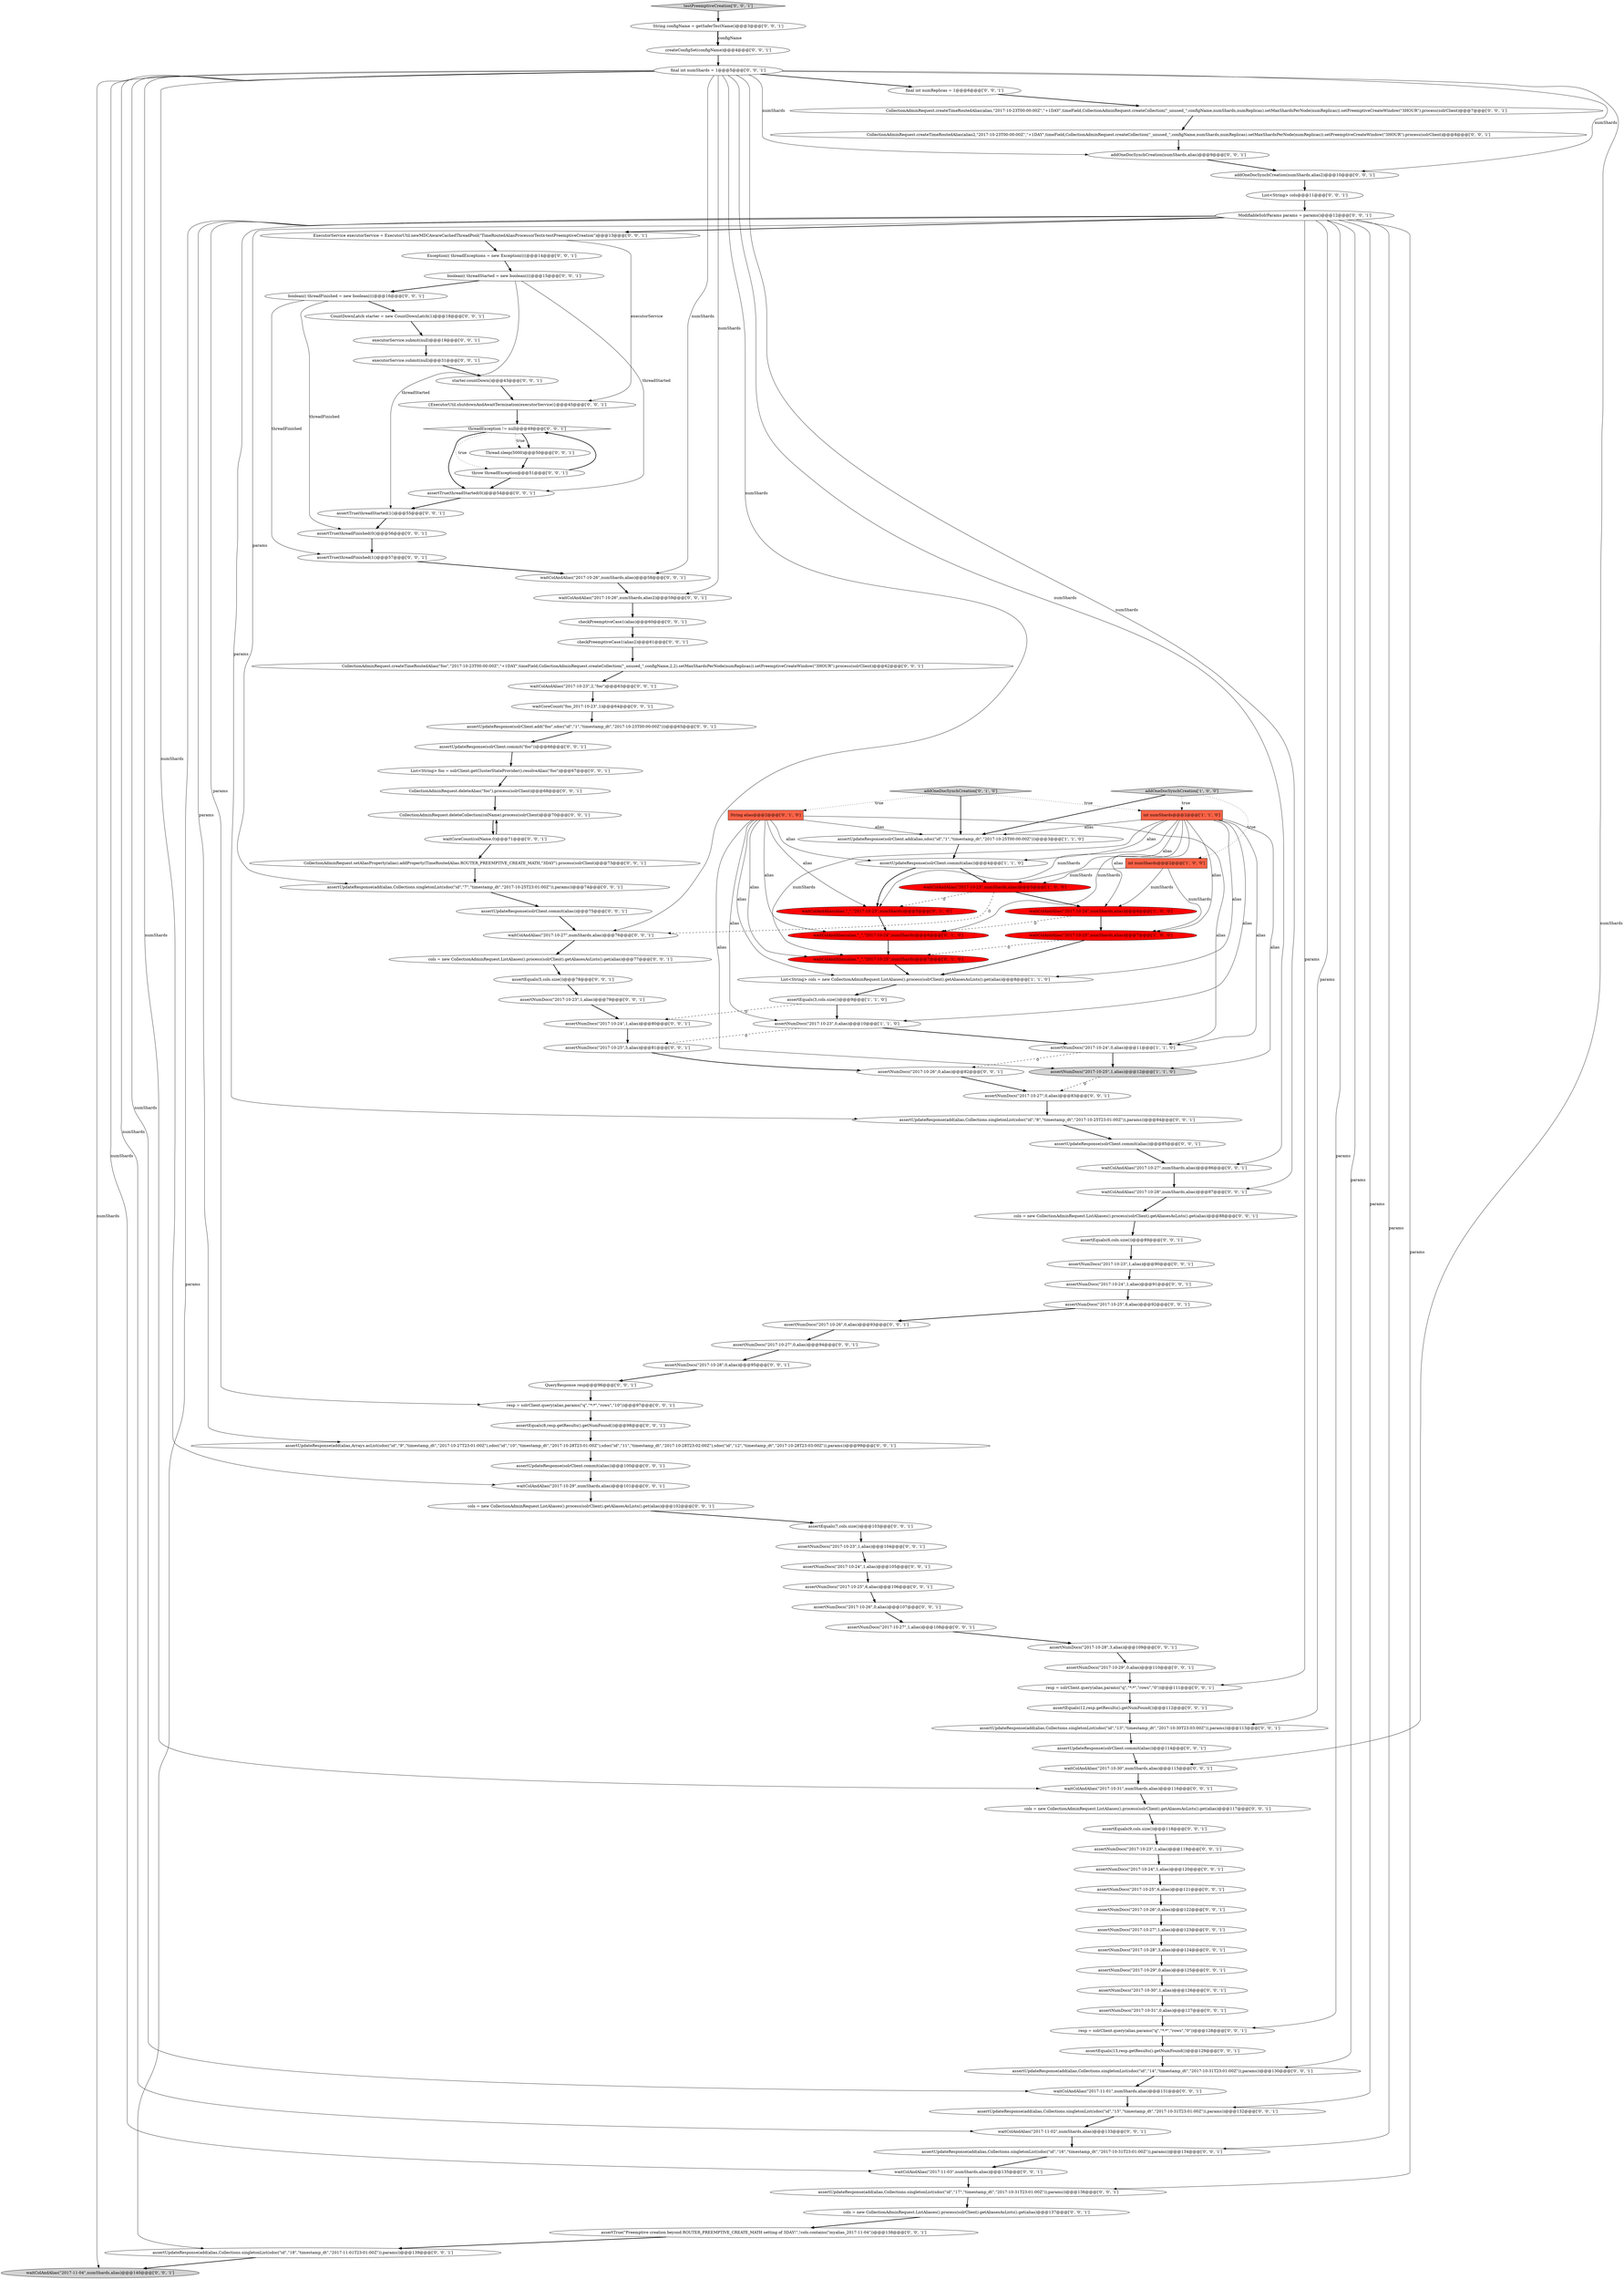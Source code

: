 digraph {
6 [style = filled, label = "waitColAndAlias(\"2017-10-24\",numShards,alias)@@@6@@@['1', '0', '0']", fillcolor = red, shape = ellipse image = "AAA1AAABBB1BBB"];
12 [style = filled, label = "assertUpdateResponse(solrClient.add(alias,sdoc(\"id\",\"1\",\"timestamp_dt\",\"2017-10-25T00:00:00Z\")))@@@3@@@['1', '1', '0']", fillcolor = white, shape = ellipse image = "AAA0AAABBB1BBB"];
44 [style = filled, label = "waitCoreCount(colName,0)@@@71@@@['0', '0', '1']", fillcolor = white, shape = ellipse image = "AAA0AAABBB3BBB"];
0 [style = filled, label = "waitColAndAlias(\"2017-10-25\",numShards,alias)@@@7@@@['1', '0', '0']", fillcolor = red, shape = ellipse image = "AAA1AAABBB1BBB"];
83 [style = filled, label = "assertNumDocs(\"2017-10-23\",1,alias)@@@79@@@['0', '0', '1']", fillcolor = white, shape = ellipse image = "AAA0AAABBB3BBB"];
101 [style = filled, label = "starter.countDown()@@@43@@@['0', '0', '1']", fillcolor = white, shape = ellipse image = "AAA0AAABBB3BBB"];
19 [style = filled, label = "assertTrue(threadFinished(0()@@@56@@@['0', '0', '1']", fillcolor = white, shape = ellipse image = "AAA0AAABBB3BBB"];
121 [style = filled, label = "assertTrue(threadFinished(1()@@@57@@@['0', '0', '1']", fillcolor = white, shape = ellipse image = "AAA0AAABBB3BBB"];
104 [style = filled, label = "assertUpdateResponse(add(alias,Collections.singletonList(sdoc(\"id\",\"16\",\"timestamp_dt\",\"2017-10-31T23:01:00Z\")),params))@@@134@@@['0', '0', '1']", fillcolor = white, shape = ellipse image = "AAA0AAABBB3BBB"];
95 [style = filled, label = "assertTrue(threadStarted(1()@@@55@@@['0', '0', '1']", fillcolor = white, shape = ellipse image = "AAA0AAABBB3BBB"];
119 [style = filled, label = "assertEquals(6,cols.size())@@@89@@@['0', '0', '1']", fillcolor = white, shape = ellipse image = "AAA0AAABBB3BBB"];
5 [style = filled, label = "int numShards@@@2@@@['1', '0', '0']", fillcolor = tomato, shape = box image = "AAA0AAABBB1BBB"];
24 [style = filled, label = "cols = new CollectionAdminRequest.ListAliases().process(solrClient).getAliasesAsLists().get(alias)@@@77@@@['0', '0', '1']", fillcolor = white, shape = ellipse image = "AAA0AAABBB3BBB"];
88 [style = filled, label = "waitColAndAlias(\"2017-10-31\",numShards,alias)@@@116@@@['0', '0', '1']", fillcolor = white, shape = ellipse image = "AAA0AAABBB3BBB"];
78 [style = filled, label = "ModifiableSolrParams params = params()@@@12@@@['0', '0', '1']", fillcolor = white, shape = ellipse image = "AAA0AAABBB3BBB"];
29 [style = filled, label = "assertNumDocs(\"2017-10-23\",1,alias)@@@119@@@['0', '0', '1']", fillcolor = white, shape = ellipse image = "AAA0AAABBB3BBB"];
51 [style = filled, label = "assertNumDocs(\"2017-10-26\",0,alias)@@@93@@@['0', '0', '1']", fillcolor = white, shape = ellipse image = "AAA0AAABBB3BBB"];
14 [style = filled, label = "String alias@@@2@@@['0', '1', '0']", fillcolor = tomato, shape = box image = "AAA0AAABBB2BBB"];
8 [style = filled, label = "assertUpdateResponse(solrClient.commit(alias))@@@4@@@['1', '1', '0']", fillcolor = white, shape = ellipse image = "AAA0AAABBB1BBB"];
39 [style = filled, label = "resp = solrClient.query(alias,params(\"q\",\"*:*\",\"rows\",\"0\"))@@@128@@@['0', '0', '1']", fillcolor = white, shape = ellipse image = "AAA0AAABBB3BBB"];
123 [style = filled, label = "assertNumDocs(\"2017-10-24\",1,alias)@@@91@@@['0', '0', '1']", fillcolor = white, shape = ellipse image = "AAA0AAABBB3BBB"];
4 [style = filled, label = "assertNumDocs(\"2017-10-24\",0,alias)@@@11@@@['1', '1', '0']", fillcolor = white, shape = ellipse image = "AAA0AAABBB1BBB"];
73 [style = filled, label = "{ExecutorUtil.shutdownAndAwaitTermination(executorService)}@@@45@@@['0', '0', '1']", fillcolor = white, shape = ellipse image = "AAA0AAABBB3BBB"];
68 [style = filled, label = "waitCoreCount(\"foo_2017-10-23\",1)@@@64@@@['0', '0', '1']", fillcolor = white, shape = ellipse image = "AAA0AAABBB3BBB"];
80 [style = filled, label = "resp = solrClient.query(alias,params(\"q\",\"*:*\",\"rows\",\"10\"))@@@97@@@['0', '0', '1']", fillcolor = white, shape = ellipse image = "AAA0AAABBB3BBB"];
53 [style = filled, label = "waitColAndAlias(\"2017-10-27\",numShards,alias)@@@86@@@['0', '0', '1']", fillcolor = white, shape = ellipse image = "AAA0AAABBB3BBB"];
117 [style = filled, label = "CollectionAdminRequest.createTimeRoutedAlias(alias2,\"2017-10-23T00:00:00Z\",\"+1DAY\",timeField,CollectionAdminRequest.createCollection(\"_unused_\",configName,numShards,numReplicas).setMaxShardsPerNode(numReplicas)).setPreemptiveCreateWindow(\"3HOUR\").process(solrClient)@@@8@@@['0', '0', '1']", fillcolor = white, shape = ellipse image = "AAA0AAABBB3BBB"];
43 [style = filled, label = "List<String> cols@@@11@@@['0', '0', '1']", fillcolor = white, shape = ellipse image = "AAA0AAABBB3BBB"];
79 [style = filled, label = "CountDownLatch starter = new CountDownLatch(1)@@@18@@@['0', '0', '1']", fillcolor = white, shape = ellipse image = "AAA0AAABBB3BBB"];
7 [style = filled, label = "int numShards@@@2@@@['1', '1', '0']", fillcolor = tomato, shape = box image = "AAA0AAABBB1BBB"];
87 [style = filled, label = "assertNumDocs(\"2017-10-26\",0,alias)@@@107@@@['0', '0', '1']", fillcolor = white, shape = ellipse image = "AAA0AAABBB3BBB"];
91 [style = filled, label = "List<String> foo = solrClient.getClusterStateProvider().resolveAlias(\"foo\")@@@67@@@['0', '0', '1']", fillcolor = white, shape = ellipse image = "AAA0AAABBB3BBB"];
124 [style = filled, label = "assertNumDocs(\"2017-10-27\",1,alias)@@@123@@@['0', '0', '1']", fillcolor = white, shape = ellipse image = "AAA0AAABBB3BBB"];
71 [style = filled, label = "assertEquals(13,resp.getResults().getNumFound())@@@129@@@['0', '0', '1']", fillcolor = white, shape = ellipse image = "AAA0AAABBB3BBB"];
92 [style = filled, label = "cols = new CollectionAdminRequest.ListAliases().process(solrClient).getAliasesAsLists().get(alias)@@@137@@@['0', '0', '1']", fillcolor = white, shape = ellipse image = "AAA0AAABBB3BBB"];
9 [style = filled, label = "assertNumDocs(\"2017-10-23\",0,alias)@@@10@@@['1', '1', '0']", fillcolor = white, shape = ellipse image = "AAA0AAABBB1BBB"];
112 [style = filled, label = "assertNumDocs(\"2017-10-26\",0,alias)@@@122@@@['0', '0', '1']", fillcolor = white, shape = ellipse image = "AAA0AAABBB3BBB"];
16 [style = filled, label = "waitColAndAlias(alias,\"_\",\"2017-10-24\",numShards)@@@6@@@['0', '1', '0']", fillcolor = red, shape = ellipse image = "AAA1AAABBB2BBB"];
28 [style = filled, label = "waitColAndAlias(\"2017-11-04\",numShards,alias)@@@140@@@['0', '0', '1']", fillcolor = lightgray, shape = ellipse image = "AAA0AAABBB3BBB"];
56 [style = filled, label = "assertNumDocs(\"2017-10-27\",0,alias)@@@83@@@['0', '0', '1']", fillcolor = white, shape = ellipse image = "AAA0AAABBB3BBB"];
10 [style = filled, label = "assertEquals(3,cols.size())@@@9@@@['1', '1', '0']", fillcolor = white, shape = ellipse image = "AAA0AAABBB1BBB"];
99 [style = filled, label = "assertNumDocs(\"2017-10-23\",1,alias)@@@104@@@['0', '0', '1']", fillcolor = white, shape = ellipse image = "AAA0AAABBB3BBB"];
100 [style = filled, label = "assertUpdateResponse(add(alias,Collections.singletonList(sdoc(\"id\",\"17\",\"timestamp_dt\",\"2017-10-31T23:01:00Z\")),params))@@@136@@@['0', '0', '1']", fillcolor = white, shape = ellipse image = "AAA0AAABBB3BBB"];
82 [style = filled, label = "assertUpdateResponse(solrClient.add(\"foo\",sdoc(\"id\",\"1\",\"timestamp_dt\",\"2017-10-23T00:00:00Z\")))@@@65@@@['0', '0', '1']", fillcolor = white, shape = ellipse image = "AAA0AAABBB3BBB"];
114 [style = filled, label = "Exception(( threadExceptions = new Exception((((@@@14@@@['0', '0', '1']", fillcolor = white, shape = ellipse image = "AAA0AAABBB3BBB"];
120 [style = filled, label = "assertEquals(7,cols.size())@@@103@@@['0', '0', '1']", fillcolor = white, shape = ellipse image = "AAA0AAABBB3BBB"];
38 [style = filled, label = "QueryResponse resp@@@96@@@['0', '0', '1']", fillcolor = white, shape = ellipse image = "AAA0AAABBB3BBB"];
93 [style = filled, label = "addOneDocSynchCreation(numShards,alias)@@@9@@@['0', '0', '1']", fillcolor = white, shape = ellipse image = "AAA0AAABBB3BBB"];
106 [style = filled, label = "assertUpdateResponse(solrClient.commit(\"foo\"))@@@66@@@['0', '0', '1']", fillcolor = white, shape = ellipse image = "AAA0AAABBB3BBB"];
26 [style = filled, label = "checkPreemptiveCase1(alias2)@@@61@@@['0', '0', '1']", fillcolor = white, shape = ellipse image = "AAA0AAABBB3BBB"];
115 [style = filled, label = "CollectionAdminRequest.deleteCollection(colName).process(solrClient)@@@70@@@['0', '0', '1']", fillcolor = white, shape = ellipse image = "AAA0AAABBB3BBB"];
84 [style = filled, label = "assertUpdateResponse(add(alias,Collections.singletonList(sdoc(\"id\",\"7\",\"timestamp_dt\",\"2017-10-25T23:01:00Z\")),params))@@@74@@@['0', '0', '1']", fillcolor = white, shape = ellipse image = "AAA0AAABBB3BBB"];
21 [style = filled, label = "executorService.submit(null)@@@19@@@['0', '0', '1']", fillcolor = white, shape = ellipse image = "AAA0AAABBB3BBB"];
49 [style = filled, label = "assertEquals(5,cols.size())@@@78@@@['0', '0', '1']", fillcolor = white, shape = ellipse image = "AAA0AAABBB3BBB"];
20 [style = filled, label = "ExecutorService executorService = ExecutorUtil.newMDCAwareCachedThreadPool(\"TimeRoutedAliasProcessorTestx-testPreemptiveCreation\")@@@13@@@['0', '0', '1']", fillcolor = white, shape = ellipse image = "AAA0AAABBB3BBB"];
90 [style = filled, label = "assertUpdateResponse(solrClient.commit(alias))@@@75@@@['0', '0', '1']", fillcolor = white, shape = ellipse image = "AAA0AAABBB3BBB"];
109 [style = filled, label = "CollectionAdminRequest.createTimeRoutedAlias(alias,\"2017-10-23T00:00:00Z\",\"+1DAY\",timeField,CollectionAdminRequest.createCollection(\"_unused_\",configName,numShards,numReplicas).setMaxShardsPerNode(numReplicas)).setPreemptiveCreateWindow(\"3HOUR\").process(solrClient)@@@7@@@['0', '0', '1']", fillcolor = white, shape = ellipse image = "AAA0AAABBB3BBB"];
89 [style = filled, label = "waitColAndAlias(\"2017-10-29\",numShards,alias)@@@101@@@['0', '0', '1']", fillcolor = white, shape = ellipse image = "AAA0AAABBB3BBB"];
110 [style = filled, label = "threadException != null@@@49@@@['0', '0', '1']", fillcolor = white, shape = diamond image = "AAA0AAABBB3BBB"];
72 [style = filled, label = "waitColAndAlias(\"2017-10-28\",numShards,alias)@@@87@@@['0', '0', '1']", fillcolor = white, shape = ellipse image = "AAA0AAABBB3BBB"];
17 [style = filled, label = "waitColAndAlias(alias,\"_\",\"2017-10-25\",numShards)@@@7@@@['0', '1', '0']", fillcolor = red, shape = ellipse image = "AAA1AAABBB2BBB"];
15 [style = filled, label = "waitColAndAlias(alias,\"_\",\"2017-10-23\",numShards)@@@5@@@['0', '1', '0']", fillcolor = red, shape = ellipse image = "AAA1AAABBB2BBB"];
57 [style = filled, label = "assertNumDocs(\"2017-10-25\",5,alias)@@@81@@@['0', '0', '1']", fillcolor = white, shape = ellipse image = "AAA0AAABBB3BBB"];
60 [style = filled, label = "waitColAndAlias(\"2017-10-30\",numShards,alias)@@@115@@@['0', '0', '1']", fillcolor = white, shape = ellipse image = "AAA0AAABBB3BBB"];
113 [style = filled, label = "waitColAndAlias(\"2017-10-26\",numShards,alias)@@@58@@@['0', '0', '1']", fillcolor = white, shape = ellipse image = "AAA0AAABBB3BBB"];
102 [style = filled, label = "resp = solrClient.query(alias,params(\"q\",\"*:*\",\"rows\",\"0\"))@@@111@@@['0', '0', '1']", fillcolor = white, shape = ellipse image = "AAA0AAABBB3BBB"];
33 [style = filled, label = "assertUpdateResponse(add(alias,Collections.singletonList(sdoc(\"id\",\"13\",\"timestamp_dt\",\"2017-10-30T23:03:00Z\")),params))@@@113@@@['0', '0', '1']", fillcolor = white, shape = ellipse image = "AAA0AAABBB3BBB"];
58 [style = filled, label = "assertNumDocs(\"2017-10-25\",6,alias)@@@106@@@['0', '0', '1']", fillcolor = white, shape = ellipse image = "AAA0AAABBB3BBB"];
63 [style = filled, label = "assertEquals(8,resp.getResults().getNumFound())@@@98@@@['0', '0', '1']", fillcolor = white, shape = ellipse image = "AAA0AAABBB3BBB"];
66 [style = filled, label = "waitColAndAlias(\"2017-11-01\",numShards,alias)@@@131@@@['0', '0', '1']", fillcolor = white, shape = ellipse image = "AAA0AAABBB3BBB"];
61 [style = filled, label = "assertNumDocs(\"2017-10-25\",6,alias)@@@92@@@['0', '0', '1']", fillcolor = white, shape = ellipse image = "AAA0AAABBB3BBB"];
116 [style = filled, label = "String configName = getSaferTestName()@@@3@@@['0', '0', '1']", fillcolor = white, shape = ellipse image = "AAA0AAABBB3BBB"];
25 [style = filled, label = "assertNumDocs(\"2017-10-29\",0,alias)@@@125@@@['0', '0', '1']", fillcolor = white, shape = ellipse image = "AAA0AAABBB3BBB"];
62 [style = filled, label = "final int numShards = 1@@@5@@@['0', '0', '1']", fillcolor = white, shape = ellipse image = "AAA0AAABBB3BBB"];
37 [style = filled, label = "checkPreemptiveCase1(alias)@@@60@@@['0', '0', '1']", fillcolor = white, shape = ellipse image = "AAA0AAABBB3BBB"];
1 [style = filled, label = "waitColAndAlias(\"2017-10-23\",numShards,alias)@@@5@@@['1', '0', '0']", fillcolor = red, shape = ellipse image = "AAA1AAABBB1BBB"];
67 [style = filled, label = "boolean(( threadStarted = new boolean((((@@@15@@@['0', '0', '1']", fillcolor = white, shape = ellipse image = "AAA0AAABBB3BBB"];
48 [style = filled, label = "assertNumDocs(\"2017-10-28\",0,alias)@@@95@@@['0', '0', '1']", fillcolor = white, shape = ellipse image = "AAA0AAABBB3BBB"];
47 [style = filled, label = "assertNumDocs(\"2017-10-28\",3,alias)@@@109@@@['0', '0', '1']", fillcolor = white, shape = ellipse image = "AAA0AAABBB3BBB"];
18 [style = filled, label = "final int numReplicas = 1@@@6@@@['0', '0', '1']", fillcolor = white, shape = ellipse image = "AAA0AAABBB3BBB"];
103 [style = filled, label = "assertEquals(9,cols.size())@@@118@@@['0', '0', '1']", fillcolor = white, shape = ellipse image = "AAA0AAABBB3BBB"];
36 [style = filled, label = "assertUpdateResponse(add(alias,Collections.singletonList(sdoc(\"id\",\"14\",\"timestamp_dt\",\"2017-10-31T23:01:00Z\")),params))@@@130@@@['0', '0', '1']", fillcolor = white, shape = ellipse image = "AAA0AAABBB3BBB"];
41 [style = filled, label = "assertTrue(\"Preemptive creation beyond ROUTER_PREEMPTIVE_CREATE_MATH setting of 3DAY!\",!cols.contains(\"myalias_2017-11-04\"))@@@138@@@['0', '0', '1']", fillcolor = white, shape = ellipse image = "AAA0AAABBB3BBB"];
45 [style = filled, label = "waitColAndAlias(\"2017-10-27\",numShards,alias)@@@76@@@['0', '0', '1']", fillcolor = white, shape = ellipse image = "AAA0AAABBB3BBB"];
98 [style = filled, label = "boolean(( threadFinished = new boolean((((@@@16@@@['0', '0', '1']", fillcolor = white, shape = ellipse image = "AAA0AAABBB3BBB"];
96 [style = filled, label = "assertNumDocs(\"2017-10-23\",1,alias)@@@90@@@['0', '0', '1']", fillcolor = white, shape = ellipse image = "AAA0AAABBB3BBB"];
77 [style = filled, label = "assertNumDocs(\"2017-10-29\",0,alias)@@@110@@@['0', '0', '1']", fillcolor = white, shape = ellipse image = "AAA0AAABBB3BBB"];
118 [style = filled, label = "CollectionAdminRequest.deleteAlias(\"foo\").process(solrClient)@@@68@@@['0', '0', '1']", fillcolor = white, shape = ellipse image = "AAA0AAABBB3BBB"];
81 [style = filled, label = "assertTrue(threadStarted(0()@@@54@@@['0', '0', '1']", fillcolor = white, shape = ellipse image = "AAA0AAABBB3BBB"];
27 [style = filled, label = "assertNumDocs(\"2017-10-24\",1,alias)@@@80@@@['0', '0', '1']", fillcolor = white, shape = ellipse image = "AAA0AAABBB3BBB"];
55 [style = filled, label = "executorService.submit(null)@@@31@@@['0', '0', '1']", fillcolor = white, shape = ellipse image = "AAA0AAABBB3BBB"];
22 [style = filled, label = "assertUpdateResponse(solrClient.commit(alias))@@@100@@@['0', '0', '1']", fillcolor = white, shape = ellipse image = "AAA0AAABBB3BBB"];
40 [style = filled, label = "assertNumDocs(\"2017-10-31\",0,alias)@@@127@@@['0', '0', '1']", fillcolor = white, shape = ellipse image = "AAA0AAABBB3BBB"];
125 [style = filled, label = "assertUpdateResponse(add(alias,Collections.singletonList(sdoc(\"id\",\"15\",\"timestamp_dt\",\"2017-10-31T23:01:00Z\")),params))@@@132@@@['0', '0', '1']", fillcolor = white, shape = ellipse image = "AAA0AAABBB3BBB"];
70 [style = filled, label = "waitColAndAlias(\"2017-10-23\",2,\"foo\")@@@63@@@['0', '0', '1']", fillcolor = white, shape = ellipse image = "AAA0AAABBB3BBB"];
32 [style = filled, label = "assertEquals(12,resp.getResults().getNumFound())@@@112@@@['0', '0', '1']", fillcolor = white, shape = ellipse image = "AAA0AAABBB3BBB"];
74 [style = filled, label = "assertNumDocs(\"2017-10-24\",1,alias)@@@120@@@['0', '0', '1']", fillcolor = white, shape = ellipse image = "AAA0AAABBB3BBB"];
108 [style = filled, label = "assertUpdateResponse(add(alias,Collections.singletonList(sdoc(\"id\",\"8\",\"timestamp_dt\",\"2017-10-25T23:01:00Z\")),params))@@@84@@@['0', '0', '1']", fillcolor = white, shape = ellipse image = "AAA0AAABBB3BBB"];
42 [style = filled, label = "addOneDocSynchCreation(numShards,alias2)@@@10@@@['0', '0', '1']", fillcolor = white, shape = ellipse image = "AAA0AAABBB3BBB"];
2 [style = filled, label = "assertNumDocs(\"2017-10-25\",1,alias)@@@12@@@['1', '1', '0']", fillcolor = lightgray, shape = ellipse image = "AAA0AAABBB1BBB"];
122 [style = filled, label = "CollectionAdminRequest.setAliasProperty(alias).addProperty(TimeRoutedAlias.ROUTER_PREEMPTIVE_CREATE_MATH,\"3DAY\").process(solrClient)@@@73@@@['0', '0', '1']", fillcolor = white, shape = ellipse image = "AAA0AAABBB3BBB"];
31 [style = filled, label = "assertNumDocs(\"2017-10-27\",0,alias)@@@94@@@['0', '0', '1']", fillcolor = white, shape = ellipse image = "AAA0AAABBB3BBB"];
76 [style = filled, label = "CollectionAdminRequest.createTimeRoutedAlias(\"foo\",\"2017-10-23T00:00:00Z\",\"+1DAY\",timeField,CollectionAdminRequest.createCollection(\"_unused_\",configName,2,2).setMaxShardsPerNode(numReplicas)).setPreemptiveCreateWindow(\"3HOUR\").process(solrClient)@@@62@@@['0', '0', '1']", fillcolor = white, shape = ellipse image = "AAA0AAABBB3BBB"];
94 [style = filled, label = "cols = new CollectionAdminRequest.ListAliases().process(solrClient).getAliasesAsLists().get(alias)@@@117@@@['0', '0', '1']", fillcolor = white, shape = ellipse image = "AAA0AAABBB3BBB"];
107 [style = filled, label = "assertUpdateResponse(add(alias,Collections.singletonList(sdoc(\"id\",\"18\",\"timestamp_dt\",\"2017-11-01T23:01:00Z\")),params))@@@139@@@['0', '0', '1']", fillcolor = white, shape = ellipse image = "AAA0AAABBB3BBB"];
75 [style = filled, label = "createConfigSet(configName)@@@4@@@['0', '0', '1']", fillcolor = white, shape = ellipse image = "AAA0AAABBB3BBB"];
59 [style = filled, label = "Thread.sleep(5000)@@@50@@@['0', '0', '1']", fillcolor = white, shape = ellipse image = "AAA0AAABBB3BBB"];
23 [style = filled, label = "waitColAndAlias(\"2017-10-26\",numShards,alias2)@@@59@@@['0', '0', '1']", fillcolor = white, shape = ellipse image = "AAA0AAABBB3BBB"];
50 [style = filled, label = "assertUpdateResponse(solrClient.commit(alias))@@@85@@@['0', '0', '1']", fillcolor = white, shape = ellipse image = "AAA0AAABBB3BBB"];
64 [style = filled, label = "waitColAndAlias(\"2017-11-02\",numShards,alias)@@@133@@@['0', '0', '1']", fillcolor = white, shape = ellipse image = "AAA0AAABBB3BBB"];
54 [style = filled, label = "assertNumDocs(\"2017-10-28\",3,alias)@@@124@@@['0', '0', '1']", fillcolor = white, shape = ellipse image = "AAA0AAABBB3BBB"];
34 [style = filled, label = "assertNumDocs(\"2017-10-27\",1,alias)@@@108@@@['0', '0', '1']", fillcolor = white, shape = ellipse image = "AAA0AAABBB3BBB"];
11 [style = filled, label = "addOneDocSynchCreation['1', '0', '0']", fillcolor = lightgray, shape = diamond image = "AAA0AAABBB1BBB"];
97 [style = filled, label = "assertUpdateResponse(solrClient.commit(alias))@@@114@@@['0', '0', '1']", fillcolor = white, shape = ellipse image = "AAA0AAABBB3BBB"];
65 [style = filled, label = "cols = new CollectionAdminRequest.ListAliases().process(solrClient).getAliasesAsLists().get(alias)@@@88@@@['0', '0', '1']", fillcolor = white, shape = ellipse image = "AAA0AAABBB3BBB"];
3 [style = filled, label = "List<String> cols = new CollectionAdminRequest.ListAliases().process(solrClient).getAliasesAsLists().get(alias)@@@8@@@['1', '1', '0']", fillcolor = white, shape = ellipse image = "AAA0AAABBB1BBB"];
69 [style = filled, label = "assertNumDocs(\"2017-10-24\",1,alias)@@@105@@@['0', '0', '1']", fillcolor = white, shape = ellipse image = "AAA0AAABBB3BBB"];
35 [style = filled, label = "cols = new CollectionAdminRequest.ListAliases().process(solrClient).getAliasesAsLists().get(alias)@@@102@@@['0', '0', '1']", fillcolor = white, shape = ellipse image = "AAA0AAABBB3BBB"];
86 [style = filled, label = "throw threadException@@@51@@@['0', '0', '1']", fillcolor = white, shape = ellipse image = "AAA0AAABBB3BBB"];
52 [style = filled, label = "assertUpdateResponse(add(alias,Arrays.asList(sdoc(\"id\",\"9\",\"timestamp_dt\",\"2017-10-27T23:01:00Z\"),sdoc(\"id\",\"10\",\"timestamp_dt\",\"2017-10-28T23:01:00Z\"),sdoc(\"id\",\"11\",\"timestamp_dt\",\"2017-10-28T23:02:00Z\"),sdoc(\"id\",\"12\",\"timestamp_dt\",\"2017-10-28T23:03:00Z\")),params))@@@99@@@['0', '0', '1']", fillcolor = white, shape = ellipse image = "AAA0AAABBB3BBB"];
46 [style = filled, label = "assertNumDocs(\"2017-10-25\",6,alias)@@@121@@@['0', '0', '1']", fillcolor = white, shape = ellipse image = "AAA0AAABBB3BBB"];
13 [style = filled, label = "addOneDocSynchCreation['0', '1', '0']", fillcolor = lightgray, shape = diamond image = "AAA0AAABBB2BBB"];
105 [style = filled, label = "assertNumDocs(\"2017-10-30\",1,alias)@@@126@@@['0', '0', '1']", fillcolor = white, shape = ellipse image = "AAA0AAABBB3BBB"];
111 [style = filled, label = "assertNumDocs(\"2017-10-26\",0,alias)@@@82@@@['0', '0', '1']", fillcolor = white, shape = ellipse image = "AAA0AAABBB3BBB"];
30 [style = filled, label = "waitColAndAlias(\"2017-11-03\",numShards,alias)@@@135@@@['0', '0', '1']", fillcolor = white, shape = ellipse image = "AAA0AAABBB3BBB"];
85 [style = filled, label = "testPreemptiveCreation['0', '0', '1']", fillcolor = lightgray, shape = diamond image = "AAA0AAABBB3BBB"];
122->84 [style = bold, label=""];
7->3 [style = solid, label="alias"];
124->54 [style = bold, label=""];
102->32 [style = bold, label=""];
96->123 [style = bold, label=""];
79->21 [style = bold, label=""];
49->83 [style = bold, label=""];
1->15 [style = dashed, label="0"];
5->0 [style = solid, label="numShards"];
78->84 [style = solid, label="params"];
78->102 [style = solid, label="params"];
105->40 [style = bold, label=""];
62->64 [style = solid, label="numShards"];
114->67 [style = bold, label=""];
108->50 [style = bold, label=""];
113->23 [style = bold, label=""];
78->52 [style = solid, label="params"];
43->78 [style = bold, label=""];
100->92 [style = bold, label=""];
10->27 [style = dashed, label="0"];
1->45 [style = dashed, label="0"];
45->24 [style = bold, label=""];
125->64 [style = bold, label=""];
55->101 [style = bold, label=""];
14->16 [style = solid, label="alias"];
62->42 [style = solid, label="numShards"];
8->1 [style = bold, label=""];
24->49 [style = bold, label=""];
107->28 [style = bold, label=""];
78->20 [style = bold, label=""];
69->58 [style = bold, label=""];
67->81 [style = solid, label="threadStarted"];
62->88 [style = solid, label="numShards"];
78->100 [style = solid, label="params"];
31->48 [style = bold, label=""];
58->87 [style = bold, label=""];
67->95 [style = solid, label="threadStarted"];
70->68 [style = bold, label=""];
78->108 [style = solid, label="params"];
115->44 [style = bold, label=""];
78->39 [style = solid, label="params"];
62->18 [style = bold, label=""];
25->105 [style = bold, label=""];
14->8 [style = solid, label="alias"];
7->6 [style = solid, label="alias"];
78->104 [style = solid, label="params"];
116->75 [style = bold, label=""];
0->3 [style = bold, label=""];
11->7 [style = dotted, label="true"];
62->23 [style = solid, label="numShards"];
18->109 [style = bold, label=""];
110->59 [style = bold, label=""];
44->122 [style = bold, label=""];
37->26 [style = bold, label=""];
73->110 [style = bold, label=""];
118->115 [style = bold, label=""];
62->45 [style = solid, label="numShards"];
34->47 [style = bold, label=""];
57->111 [style = bold, label=""];
110->81 [style = bold, label=""];
4->111 [style = dashed, label="0"];
94->103 [style = bold, label=""];
68->82 [style = bold, label=""];
62->66 [style = solid, label="numShards"];
2->56 [style = dashed, label="0"];
11->12 [style = bold, label=""];
20->73 [style = solid, label="executorService"];
75->62 [style = bold, label=""];
4->2 [style = bold, label=""];
16->17 [style = bold, label=""];
19->121 [style = bold, label=""];
62->30 [style = solid, label="numShards"];
11->5 [style = dotted, label="true"];
13->7 [style = dotted, label="true"];
90->45 [style = bold, label=""];
59->86 [style = bold, label=""];
7->16 [style = solid, label="numShards"];
85->116 [style = bold, label=""];
0->17 [style = dashed, label="0"];
110->86 [style = dotted, label="true"];
7->15 [style = solid, label="numShards"];
3->10 [style = bold, label=""];
54->25 [style = bold, label=""];
6->16 [style = dashed, label="0"];
13->12 [style = bold, label=""];
23->37 [style = bold, label=""];
71->36 [style = bold, label=""];
92->41 [style = bold, label=""];
7->8 [style = solid, label="alias"];
98->121 [style = solid, label="threadFinished"];
41->107 [style = bold, label=""];
62->89 [style = solid, label="numShards"];
67->98 [style = bold, label=""];
98->79 [style = bold, label=""];
62->60 [style = solid, label="numShards"];
116->75 [style = solid, label="configName"];
123->61 [style = bold, label=""];
95->19 [style = bold, label=""];
14->3 [style = solid, label="alias"];
26->76 [style = bold, label=""];
62->93 [style = solid, label="numShards"];
120->99 [style = bold, label=""];
36->66 [style = bold, label=""];
65->119 [style = bold, label=""];
84->90 [style = bold, label=""];
99->69 [style = bold, label=""];
7->4 [style = solid, label="alias"];
64->104 [style = bold, label=""];
8->15 [style = bold, label=""];
103->29 [style = bold, label=""];
109->117 [style = bold, label=""];
56->108 [style = bold, label=""];
66->125 [style = bold, label=""];
62->53 [style = solid, label="numShards"];
33->97 [style = bold, label=""];
52->22 [style = bold, label=""];
5->1 [style = solid, label="numShards"];
119->96 [style = bold, label=""];
47->77 [style = bold, label=""];
7->12 [style = solid, label="alias"];
32->33 [style = bold, label=""];
121->113 [style = bold, label=""];
93->42 [style = bold, label=""];
60->88 [style = bold, label=""];
21->55 [style = bold, label=""];
74->46 [style = bold, label=""];
1->6 [style = bold, label=""];
38->80 [style = bold, label=""];
40->39 [style = bold, label=""];
72->65 [style = bold, label=""];
97->60 [style = bold, label=""];
7->1 [style = solid, label="alias"];
12->8 [style = bold, label=""];
63->52 [style = bold, label=""];
81->95 [style = bold, label=""];
53->72 [style = bold, label=""];
7->2 [style = solid, label="alias"];
17->3 [style = bold, label=""];
76->70 [style = bold, label=""];
62->113 [style = solid, label="numShards"];
10->9 [style = bold, label=""];
112->124 [style = bold, label=""];
13->14 [style = dotted, label="true"];
14->17 [style = solid, label="alias"];
78->33 [style = solid, label="params"];
110->59 [style = dotted, label="true"];
14->2 [style = solid, label="alias"];
80->63 [style = bold, label=""];
104->30 [style = bold, label=""];
5->6 [style = solid, label="numShards"];
61->51 [style = bold, label=""];
7->17 [style = solid, label="numShards"];
35->120 [style = bold, label=""];
7->9 [style = solid, label="alias"];
42->43 [style = bold, label=""];
86->81 [style = bold, label=""];
39->71 [style = bold, label=""];
9->4 [style = bold, label=""];
83->27 [style = bold, label=""];
62->28 [style = solid, label="numShards"];
117->93 [style = bold, label=""];
87->34 [style = bold, label=""];
9->57 [style = dashed, label="0"];
6->0 [style = bold, label=""];
89->35 [style = bold, label=""];
78->36 [style = solid, label="params"];
78->125 [style = solid, label="params"];
78->80 [style = solid, label="params"];
15->16 [style = bold, label=""];
78->107 [style = solid, label="params"];
77->102 [style = bold, label=""];
14->15 [style = solid, label="alias"];
14->9 [style = solid, label="alias"];
98->19 [style = solid, label="threadFinished"];
111->56 [style = bold, label=""];
48->38 [style = bold, label=""];
88->94 [style = bold, label=""];
29->74 [style = bold, label=""];
27->57 [style = bold, label=""];
30->100 [style = bold, label=""];
46->112 [style = bold, label=""];
86->110 [style = bold, label=""];
22->89 [style = bold, label=""];
62->72 [style = solid, label="numShards"];
20->114 [style = bold, label=""];
44->115 [style = bold, label=""];
7->0 [style = solid, label="alias"];
106->91 [style = bold, label=""];
101->73 [style = bold, label=""];
14->4 [style = solid, label="alias"];
82->106 [style = bold, label=""];
51->31 [style = bold, label=""];
50->53 [style = bold, label=""];
14->12 [style = solid, label="alias"];
91->118 [style = bold, label=""];
}
